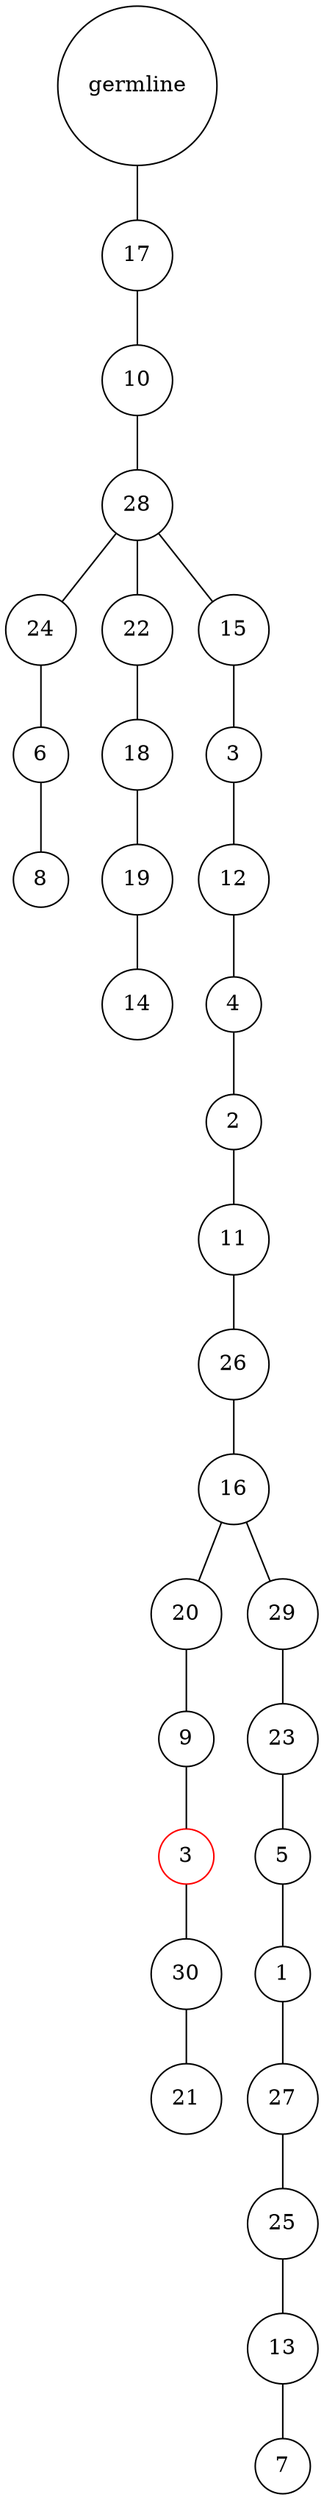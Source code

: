 graph {
	rankdir=UD;
	splines=line;
	node [shape=circle]
	"0x7fa95a365b50" [label="germline"];
	"0x7fa95a365b80" [label="17"];
	"0x7fa95a365b50" -- "0x7fa95a365b80" ;
	"0x7fa95a365bb0" [label="10"];
	"0x7fa95a365b80" -- "0x7fa95a365bb0" ;
	"0x7fa95a365be0" [label="28"];
	"0x7fa95a365bb0" -- "0x7fa95a365be0" ;
	"0x7fa95a365c10" [label="24"];
	"0x7fa95a365be0" -- "0x7fa95a365c10" ;
	"0x7fa95a365c40" [label="6"];
	"0x7fa95a365c10" -- "0x7fa95a365c40" ;
	"0x7fa95a365c70" [label="8"];
	"0x7fa95a365c40" -- "0x7fa95a365c70" ;
	"0x7fa95a365ca0" [label="22"];
	"0x7fa95a365be0" -- "0x7fa95a365ca0" ;
	"0x7fa95a365cd0" [label="18"];
	"0x7fa95a365ca0" -- "0x7fa95a365cd0" ;
	"0x7fa95a365d00" [label="19"];
	"0x7fa95a365cd0" -- "0x7fa95a365d00" ;
	"0x7fa95a365d30" [label="14"];
	"0x7fa95a365d00" -- "0x7fa95a365d30" ;
	"0x7fa95a365d60" [label="15"];
	"0x7fa95a365be0" -- "0x7fa95a365d60" ;
	"0x7fa95a365d90" [label="3"];
	"0x7fa95a365d60" -- "0x7fa95a365d90" ;
	"0x7fa95a365dc0" [label="12"];
	"0x7fa95a365d90" -- "0x7fa95a365dc0" ;
	"0x7fa95a365df0" [label="4"];
	"0x7fa95a365dc0" -- "0x7fa95a365df0" ;
	"0x7fa95a365e20" [label="2"];
	"0x7fa95a365df0" -- "0x7fa95a365e20" ;
	"0x7fa95a365e50" [label="11"];
	"0x7fa95a365e20" -- "0x7fa95a365e50" ;
	"0x7fa95a365e80" [label="26"];
	"0x7fa95a365e50" -- "0x7fa95a365e80" ;
	"0x7fa95a365eb0" [label="16"];
	"0x7fa95a365e80" -- "0x7fa95a365eb0" ;
	"0x7fa95a365ee0" [label="20"];
	"0x7fa95a365eb0" -- "0x7fa95a365ee0" ;
	"0x7fa95a365f10" [label="9"];
	"0x7fa95a365ee0" -- "0x7fa95a365f10" ;
	"0x7fa95a365f40" [label="3",color="red"];
	"0x7fa95a365f10" -- "0x7fa95a365f40" ;
	"0x7fa95a365f70" [label="30"];
	"0x7fa95a365f40" -- "0x7fa95a365f70" ;
	"0x7fa95a365fa0" [label="21"];
	"0x7fa95a365f70" -- "0x7fa95a365fa0" ;
	"0x7fa95a365fd0" [label="29"];
	"0x7fa95a365eb0" -- "0x7fa95a365fd0" ;
	"0x7fa95a373040" [label="23"];
	"0x7fa95a365fd0" -- "0x7fa95a373040" ;
	"0x7fa95a373070" [label="5"];
	"0x7fa95a373040" -- "0x7fa95a373070" ;
	"0x7fa95a3730a0" [label="1"];
	"0x7fa95a373070" -- "0x7fa95a3730a0" ;
	"0x7fa95a3730d0" [label="27"];
	"0x7fa95a3730a0" -- "0x7fa95a3730d0" ;
	"0x7fa95a373100" [label="25"];
	"0x7fa95a3730d0" -- "0x7fa95a373100" ;
	"0x7fa95a373130" [label="13"];
	"0x7fa95a373100" -- "0x7fa95a373130" ;
	"0x7fa95a373160" [label="7"];
	"0x7fa95a373130" -- "0x7fa95a373160" ;
}
